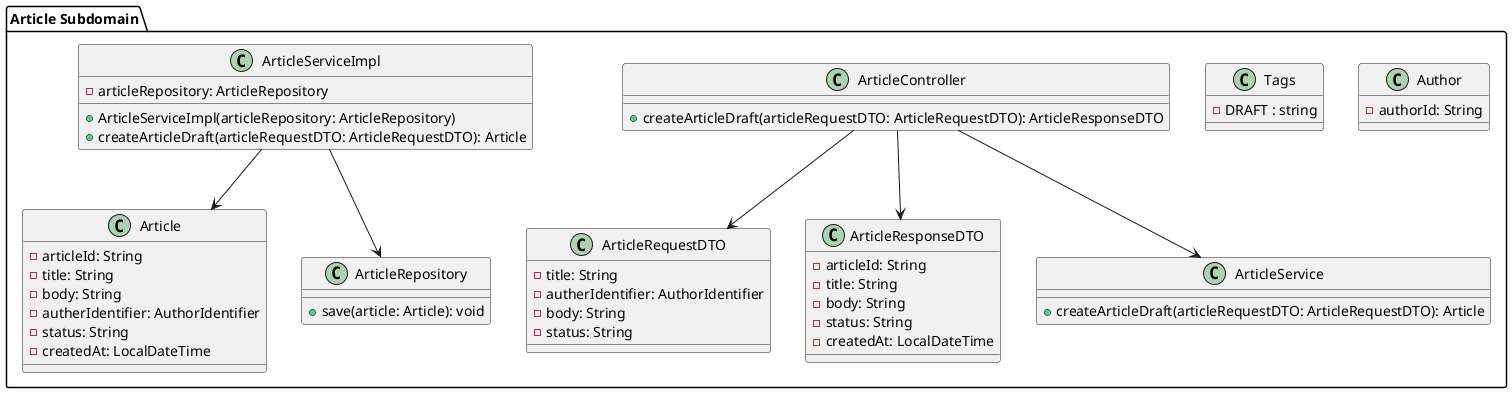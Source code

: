@startuml

package "Article Subdomain" {

    class Author {
        - authorId: String
       
    }

    class Article {
        - articleId: String
        - title: String
        - body: String
        - autherIdentifier: AuthorIdentifier
        - status: String
        - createdAt: LocalDateTime

    }

    class ArticleRequestDTO {
        - title: String
        - autherIdentifier: AuthorIdentifier
        - body: String
        - status: String
    }

    class ArticleResponseDTO {
        - articleId: String
        - title: String
        - body: String
        - status: String
        - createdAt: LocalDateTime
    }

    class Tags {
        - DRAFT : string
    }


    class ArticleController {
        + createArticleDraft(articleRequestDTO: ArticleRequestDTO): ArticleResponseDTO
    }

    class ArticleService {
        + createArticleDraft(articleRequestDTO: ArticleRequestDTO): Article
    }

    class ArticleServiceImpl {
        - articleRepository: ArticleRepository
        + ArticleServiceImpl(articleRepository: ArticleRepository)
        + createArticleDraft(articleRequestDTO: ArticleRequestDTO): Article
    }

    class ArticleRepository {
        + save(article: Article): void
    }

    
}

ArticleController --> ArticleService
ArticleServiceImpl --> ArticleRepository
ArticleServiceImpl --> Article
ArticleController --> ArticleRequestDTO
ArticleController --> ArticleResponseDTO

@enduml
